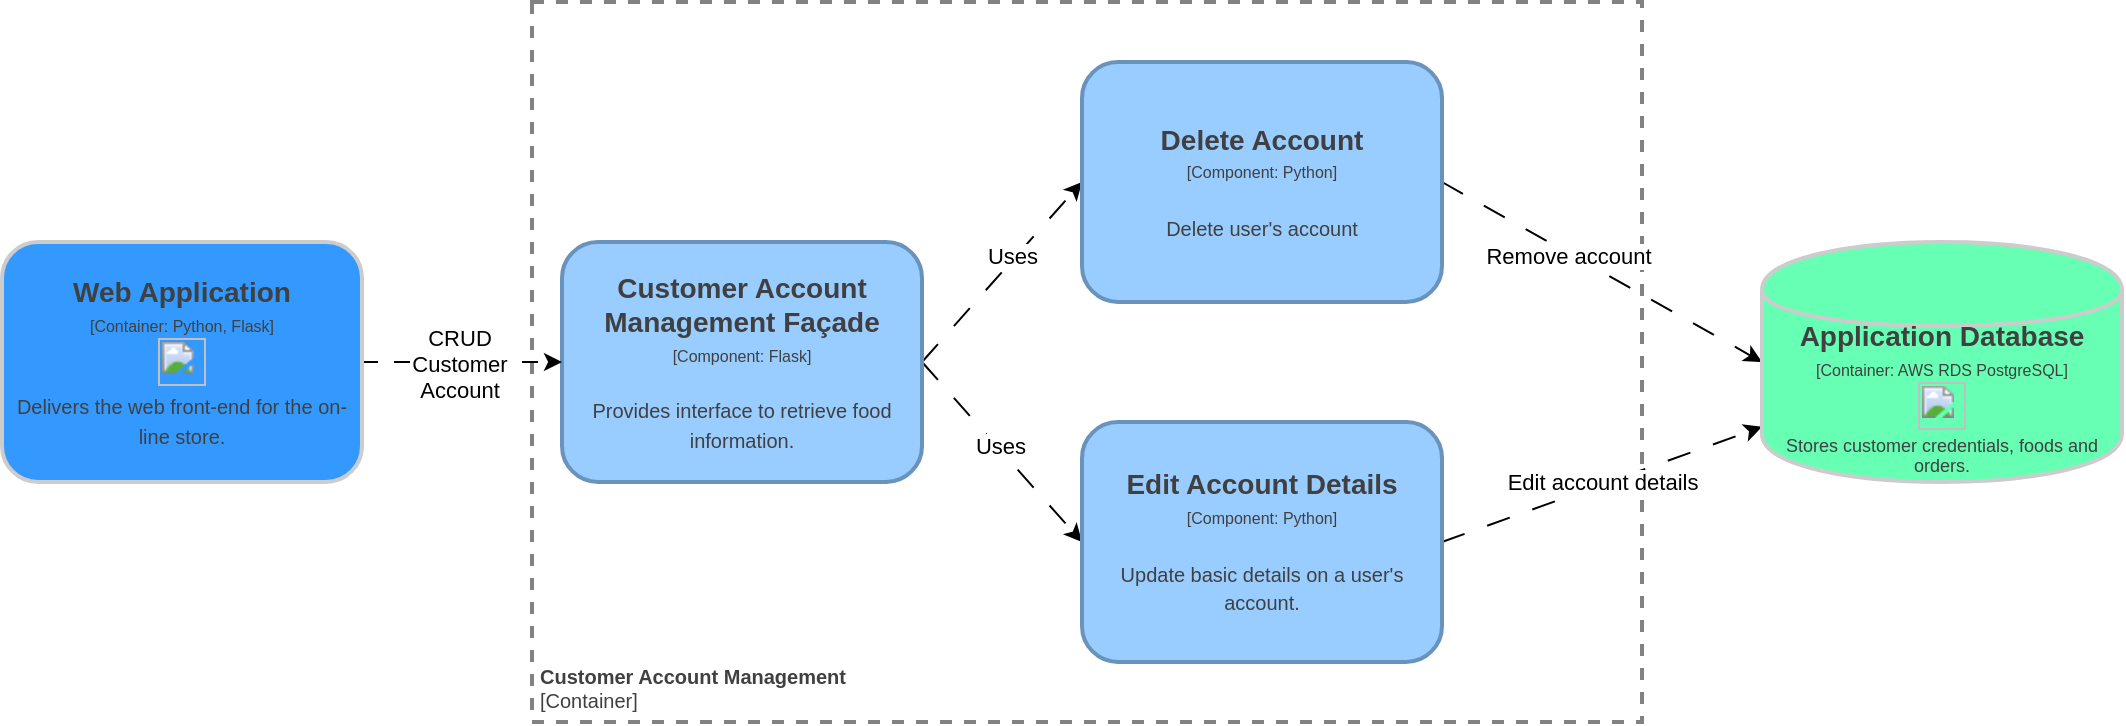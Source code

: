 <mxfile version="24.4.0" type="device">
  <diagram name="Page-1" id="Rh-HeQQqGaOiUNq3bMzJ">
    <mxGraphModel dx="795" dy="537" grid="1" gridSize="10" guides="1" tooltips="1" connect="1" arrows="1" fold="1" page="1" pageScale="1" pageWidth="1169" pageHeight="827" math="0" shadow="0">
      <root>
        <mxCell id="0" />
        <mxCell id="1" parent="0" />
        <object label="&lt;font style=&quot;font-size: 10px&quot;&gt;&lt;b&gt;%name%&lt;/b&gt;&lt;br style=&quot;font-size: 10px&quot;&gt;[Container]&lt;/font&gt;" placeholders="1" name="Customer Account Management" id="rTCtbeZWByj3moGQfVYb-1">
          <mxCell style="rounded=0;whiteSpace=wrap;html=1;strokeColor=#828282;fillColor=none;fontColor=#404040;align=left;labelPosition=center;verticalLabelPosition=middle;verticalAlign=bottom;dashed=1;strokeWidth=2;perimeterSpacing=0;spacing=4;spacingTop=0;fontSize=10;container=0;rotatable=0;metaEdit=1;allowArrows=0;" vertex="1" parent="1">
            <mxGeometry x="325" y="80" width="555" height="360" as="geometry">
              <mxRectangle x="560" y="40" width="110" height="30" as="alternateBounds" />
            </mxGeometry>
          </mxCell>
        </object>
        <mxCell id="rTCtbeZWByj3moGQfVYb-15" style="rounded=0;orthogonalLoop=1;jettySize=auto;html=1;exitX=1;exitY=0.5;exitDx=0;exitDy=0;entryX=0;entryY=0.5;entryDx=0;entryDy=0;dashed=1;dashPattern=12 12;" edge="1" parent="1" source="rTCtbeZWByj3moGQfVYb-2" target="rTCtbeZWByj3moGQfVYb-5">
          <mxGeometry relative="1" as="geometry" />
        </mxCell>
        <mxCell id="rTCtbeZWByj3moGQfVYb-16" value="Uses" style="edgeLabel;html=1;align=center;verticalAlign=middle;resizable=0;points=[];" vertex="1" connectable="0" parent="rTCtbeZWByj3moGQfVYb-15">
          <mxGeometry x="0.149" y="2" relative="1" as="geometry">
            <mxPoint as="offset" />
          </mxGeometry>
        </mxCell>
        <mxCell id="rTCtbeZWByj3moGQfVYb-17" style="rounded=0;orthogonalLoop=1;jettySize=auto;html=1;exitX=1;exitY=0.5;exitDx=0;exitDy=0;entryX=0;entryY=0.5;entryDx=0;entryDy=0;dashed=1;dashPattern=12 12;" edge="1" parent="1" source="rTCtbeZWByj3moGQfVYb-2" target="rTCtbeZWByj3moGQfVYb-6">
          <mxGeometry relative="1" as="geometry" />
        </mxCell>
        <mxCell id="rTCtbeZWByj3moGQfVYb-18" value="Uses" style="edgeLabel;html=1;align=center;verticalAlign=middle;resizable=0;points=[];" vertex="1" connectable="0" parent="rTCtbeZWByj3moGQfVYb-17">
          <mxGeometry x="-0.043" y="2" relative="1" as="geometry">
            <mxPoint x="-1" as="offset" />
          </mxGeometry>
        </mxCell>
        <object label="&lt;div&gt;&lt;span style=&quot;font-size: 14px&quot;&gt;&lt;b&gt;%name%&lt;/b&gt;&lt;/span&gt;&lt;/div&gt;&lt;div&gt;&lt;span style=&quot;font-size: 8px&quot;&gt;[Component: %technology%]&lt;/span&gt;&lt;/div&gt;&lt;div&gt;&lt;span style=&quot;font-size: 8px&quot;&gt;&lt;br&gt;&lt;/span&gt;&lt;/div&gt;&lt;div&gt;&lt;font size=&quot;1&quot;&gt;%description%&lt;/font&gt;&lt;/div&gt;" placeholders="1" name="Customer Account Management Façade" technology="Flask" description="Provides interface to retrieve food information." id="rTCtbeZWByj3moGQfVYb-2">
          <mxCell style="rounded=1;whiteSpace=wrap;html=1;fillColor=#99CCFF;fontColor=#404040;strokeColor=#6992BD;resizable=0;rotatable=0;strokeWidth=2;metaEdit=1;allowArrows=0;" vertex="1" parent="1">
            <mxGeometry x="340" y="200" width="180" height="120" as="geometry" />
          </mxCell>
        </object>
        <mxCell id="rTCtbeZWByj3moGQfVYb-13" style="rounded=0;orthogonalLoop=1;jettySize=auto;html=1;exitX=1;exitY=0.5;exitDx=0;exitDy=0;entryX=0;entryY=0.5;entryDx=0;entryDy=0;dashed=1;dashPattern=12 12;" edge="1" parent="1" source="rTCtbeZWByj3moGQfVYb-5" target="rTCtbeZWByj3moGQfVYb-8">
          <mxGeometry relative="1" as="geometry" />
        </mxCell>
        <mxCell id="rTCtbeZWByj3moGQfVYb-14" value="Remove account" style="edgeLabel;html=1;align=center;verticalAlign=middle;resizable=0;points=[];" vertex="1" connectable="0" parent="rTCtbeZWByj3moGQfVYb-13">
          <mxGeometry x="-0.212" y="-1" relative="1" as="geometry">
            <mxPoint as="offset" />
          </mxGeometry>
        </mxCell>
        <object label="&lt;div&gt;&lt;span style=&quot;font-size: 14px&quot;&gt;&lt;b&gt;%name%&lt;/b&gt;&lt;/span&gt;&lt;/div&gt;&lt;div&gt;&lt;span style=&quot;font-size: 8px&quot;&gt;[Component: %technology%]&lt;/span&gt;&lt;/div&gt;&lt;div&gt;&lt;span style=&quot;font-size: 8px&quot;&gt;&lt;br&gt;&lt;/span&gt;&lt;/div&gt;&lt;div&gt;&lt;font size=&quot;1&quot;&gt;%description%&lt;/font&gt;&lt;/div&gt;" placeholders="1" name="Delete Account" technology="Python" description="Delete user&#39;s account" id="rTCtbeZWByj3moGQfVYb-5">
          <mxCell style="rounded=1;whiteSpace=wrap;html=1;fillColor=#99CCFF;fontColor=#404040;strokeColor=#6992BD;resizable=0;rotatable=0;strokeWidth=2;metaEdit=1;allowArrows=0;" vertex="1" parent="1">
            <mxGeometry x="600" y="110" width="180" height="120" as="geometry" />
          </mxCell>
        </object>
        <mxCell id="rTCtbeZWByj3moGQfVYb-11" style="rounded=0;orthogonalLoop=1;jettySize=auto;html=1;exitX=1;exitY=0.5;exitDx=0;exitDy=0;dashed=1;dashPattern=12 12;" edge="1" parent="1" source="rTCtbeZWByj3moGQfVYb-6" target="rTCtbeZWByj3moGQfVYb-8">
          <mxGeometry relative="1" as="geometry" />
        </mxCell>
        <mxCell id="rTCtbeZWByj3moGQfVYb-12" value="Edit account details" style="edgeLabel;html=1;align=center;verticalAlign=middle;resizable=0;points=[];" vertex="1" connectable="0" parent="rTCtbeZWByj3moGQfVYb-11">
          <mxGeometry x="0.415" y="1" relative="1" as="geometry">
            <mxPoint x="-33" y="12" as="offset" />
          </mxGeometry>
        </mxCell>
        <object label="&lt;div&gt;&lt;span style=&quot;font-size: 14px&quot;&gt;&lt;b&gt;%name%&lt;/b&gt;&lt;/span&gt;&lt;/div&gt;&lt;div&gt;&lt;span style=&quot;font-size: 8px&quot;&gt;[Component: %technology%]&lt;/span&gt;&lt;/div&gt;&lt;div&gt;&lt;span style=&quot;font-size: 8px&quot;&gt;&lt;br&gt;&lt;/span&gt;&lt;/div&gt;&lt;div&gt;&lt;font size=&quot;1&quot;&gt;%description%&lt;/font&gt;&lt;/div&gt;" placeholders="1" name="Edit Account Details" technology="Python" description="Update basic details on a user&#39;s account." id="rTCtbeZWByj3moGQfVYb-6">
          <mxCell style="rounded=1;whiteSpace=wrap;html=1;fillColor=#99CCFF;fontColor=#404040;strokeColor=#6992BD;resizable=0;rotatable=0;strokeWidth=2;metaEdit=1;allowArrows=0;" vertex="1" parent="1">
            <mxGeometry x="600" y="290" width="180" height="120" as="geometry" />
          </mxCell>
        </object>
        <mxCell id="rTCtbeZWByj3moGQfVYb-9" style="edgeStyle=orthogonalEdgeStyle;rounded=0;orthogonalLoop=1;jettySize=auto;html=1;exitX=1;exitY=0.5;exitDx=0;exitDy=0;dashed=1;dashPattern=8 8;" edge="1" parent="1" source="rTCtbeZWByj3moGQfVYb-7" target="rTCtbeZWByj3moGQfVYb-2">
          <mxGeometry relative="1" as="geometry" />
        </mxCell>
        <mxCell id="rTCtbeZWByj3moGQfVYb-10" value="CRUD Customer Account" style="edgeLabel;html=1;align=center;verticalAlign=middle;resizable=1;points=[];whiteSpace=wrap;" vertex="1" connectable="0" parent="rTCtbeZWByj3moGQfVYb-9">
          <mxGeometry x="-0.02" y="-1" relative="1" as="geometry">
            <mxPoint as="offset" />
          </mxGeometry>
        </mxCell>
        <object label="&lt;div&gt;&lt;span style=&quot;font-size: 14px&quot;&gt;&lt;b&gt;%name%&lt;/b&gt;&lt;/span&gt;&lt;/div&gt;&lt;div&gt;&lt;span style=&quot;font-size: 8px&quot;&gt;[Container: %technology%]&lt;/span&gt;&lt;/div&gt;&lt;div&gt;&lt;span style=&quot;font-size: 8px&quot;&gt;%technology-img-tag%&lt;/span&gt;&lt;/div&gt;&lt;div&gt;&lt;font size=&quot;1&quot;&gt;%description%&lt;/font&gt;&lt;/div&gt;" placeholders="1" name="Web Application" technology="Python, Flask" description="Delivers the web front-end for the on-line store." technology-img-tag="&lt;img src=&quot;https://upload.wikimedia.org/wikipedia/commons/c/c3/Python-logo-notext.svg&quot; width=&quot;24&quot; height=&quot;24&quot;&gt;" id="rTCtbeZWByj3moGQfVYb-7">
          <mxCell style="rounded=1;whiteSpace=wrap;html=1;fillColor=#3399FF;fontColor=#404040;strokeColor=#CCCCCC;resizable=0;rotatable=0;strokeWidth=2;metaEdit=1;allowArrows=0;" vertex="1" parent="1">
            <mxGeometry x="60" y="200" width="180" height="120" as="geometry" />
          </mxCell>
        </object>
        <object label="&lt;div&gt;&lt;b style=&quot;font-size: 14px&quot;&gt;%name%&lt;/b&gt;&lt;br&gt;&lt;/div&gt;&lt;div style=&quot;font-size: 12px&quot;&gt;&lt;font style=&quot;font-size: 8px&quot;&gt;[Container: %technology%]&lt;/font&gt;&lt;/div&gt;&lt;div style=&quot;font-size: 8px&quot;&gt;&lt;font style=&quot;line-height: 9.6px&quot;&gt;%technology-img-tag%&lt;br&gt;&lt;/font&gt;&lt;/div&gt;&lt;div&gt;&lt;font&gt;%description%&lt;/font&gt;&lt;/div&gt;" placeholders="1" name="Application Database" description="Stores customer credentials, foods and orders." technology="AWS RDS PostgreSQL" technology-img-tag="&lt;img src=&quot;https://upload.wikimedia.org/wikipedia/commons/2/29/Postgresql_elephant.svg&quot; width=&quot;24&quot; height=&quot;24&quot;&gt;" id="rTCtbeZWByj3moGQfVYb-8">
          <mxCell style="shape=cylinder;whiteSpace=wrap;html=1;boundedLbl=1;backgroundOutline=1;strokeColor=#CCCCCC;strokeWidth=2;fillColor=#66FFB3;fontSize=9;fontColor=#404040;align=center;resizable=0;rotatable=0;verticalAlign=middle;spacing=2;metaEdit=1;allowArrows=0;" vertex="1" parent="1">
            <mxGeometry x="940" y="200" width="180" height="120" as="geometry" />
          </mxCell>
        </object>
      </root>
    </mxGraphModel>
  </diagram>
</mxfile>
